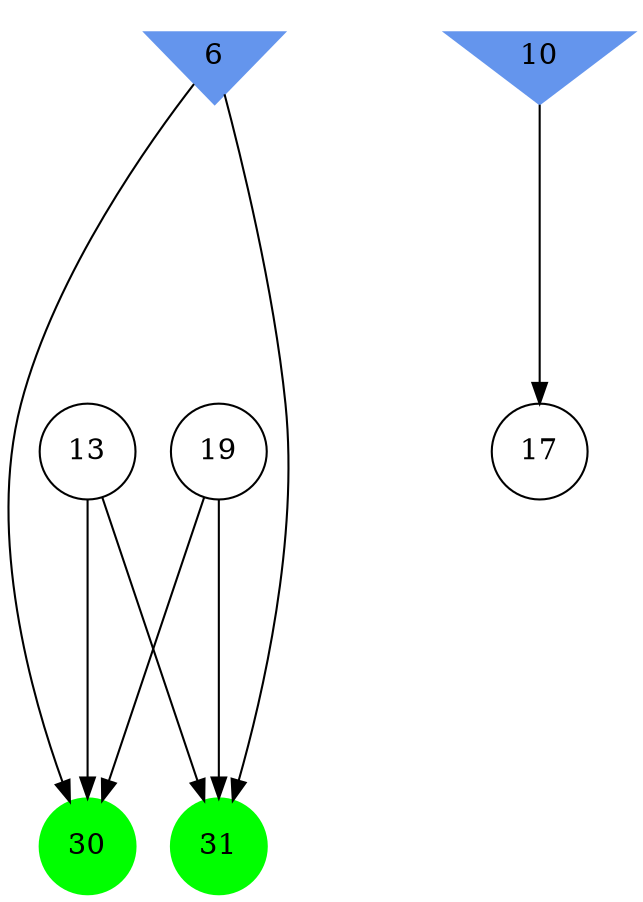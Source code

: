 digraph brain {
	ranksep=2.0;
	6 [shape=invtriangle,style=filled,color=cornflowerblue];
	10 [shape=invtriangle,style=filled,color=cornflowerblue];
	13 [shape=circle,color=black];
	17 [shape=circle,color=black];
	19 [shape=circle,color=black];
	30 [shape=circle,style=filled,color=green];
	31 [shape=circle,style=filled,color=green];
	6	->	31;
	6	->	30;
	13	->	31;
	13	->	30;
	19	->	31;
	19	->	30;
	10	->	17;
	{ rank=same; 6; 10; }
	{ rank=same; 13; 17; 19; }
	{ rank=same; 30; 31; }
}
